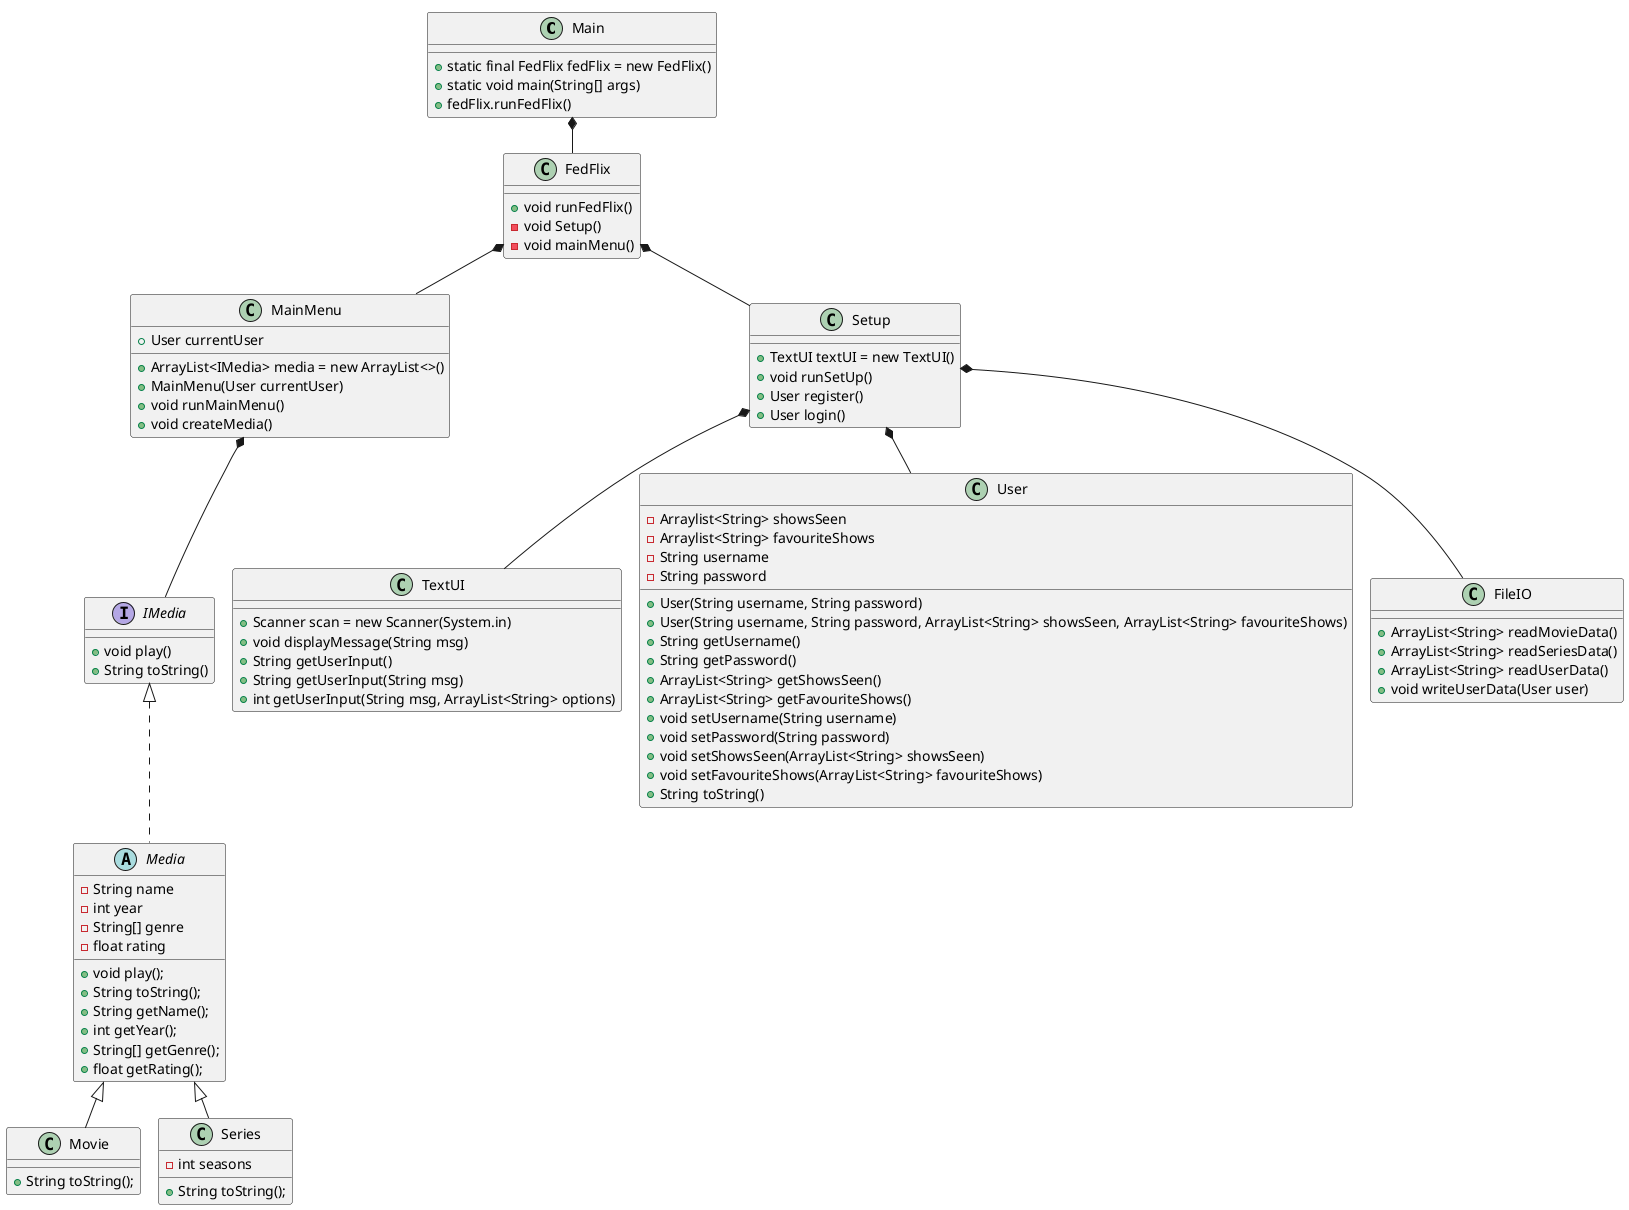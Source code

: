 @startuml
'https://plantuml.com/class-diagram
!pragma layout smetana

class Main
class MainMenu
class TextUI
class User
class FileIO
/'class ExceptionHandler << (S,#FF7700) >>'/
abstract class Media implements IMedia
class Movie extends Media
class Series extends Media
/'class SearchFunction << (S,#FF7700) >>'/
class MainMenu
class FedFlix
class Setup

Main *-- FedFlix
FedFlix *-- Setup

Setup *-- User
Setup *-- FileIO
Setup *-- TextUI

FedFlix *-- MainMenu
MainMenu *--IMedia

Main : + static final FedFlix fedFlix = new FedFlix()
Main : + static void main(String[] args)
Main : + fedFlix.runFedFlix()

FedFlix : + void runFedFlix()
FedFlix : - void Setup()
FedFlix : - void mainMenu()


Setup : + TextUI textUI = new TextUI()
Setup : + void runSetUp()
Setup : + User register()
Setup : + User login()


MainMenu : + User currentUser
MainMenu : + ArrayList<IMedia> media = new ArrayList<>()
MainMenu : + MainMenu(User currentUser)
MainMenu : + void runMainMenu()
MainMenu : + void createMedia()




FileIO : + ArrayList<String> readMovieData()
FileIO : + ArrayList<String> readSeriesData()
FileIO : + ArrayList<String> readUserData()
FileIO : + void writeUserData(User user)



User : - Arraylist<String> showsSeen
User : - Arraylist<String> favouriteShows
User : - String username
User : - String password
User : + User(String username, String password)
User : + User(String username, String password, ArrayList<String> showsSeen, ArrayList<String> favouriteShows)
User : + String getUsername()
User : + String getPassword()
User : + ArrayList<String> getShowsSeen()
User : + ArrayList<String> getFavouriteShows()
User : + void setUsername(String username)
User : + void setPassword(String password)
User : + void setShowsSeen(ArrayList<String> showsSeen)
User : + void setFavouriteShows(ArrayList<String> favouriteShows)
User : + String toString()


IMedia : + void play()
IMedia : + String toString()

TextUI : + Scanner scan = new Scanner(System.in)
TextUI : + void displayMessage(String msg)
TextUI : + String getUserInput()
TextUI : + String getUserInput(String msg)
TextUI : + int getUserInput(String msg, ArrayList<String> options)


Media : -String name
Media : -int year
Media : -String[] genre
Media : -float rating
Media : + void play();
Media : + String toString();
Media : + String getName();
Media : + int getYear();
Media : + String[] getGenre();
Media : + float getRating();

Movie : + String toString();

Series : - int seasons
Series : + String toString();


@enduml